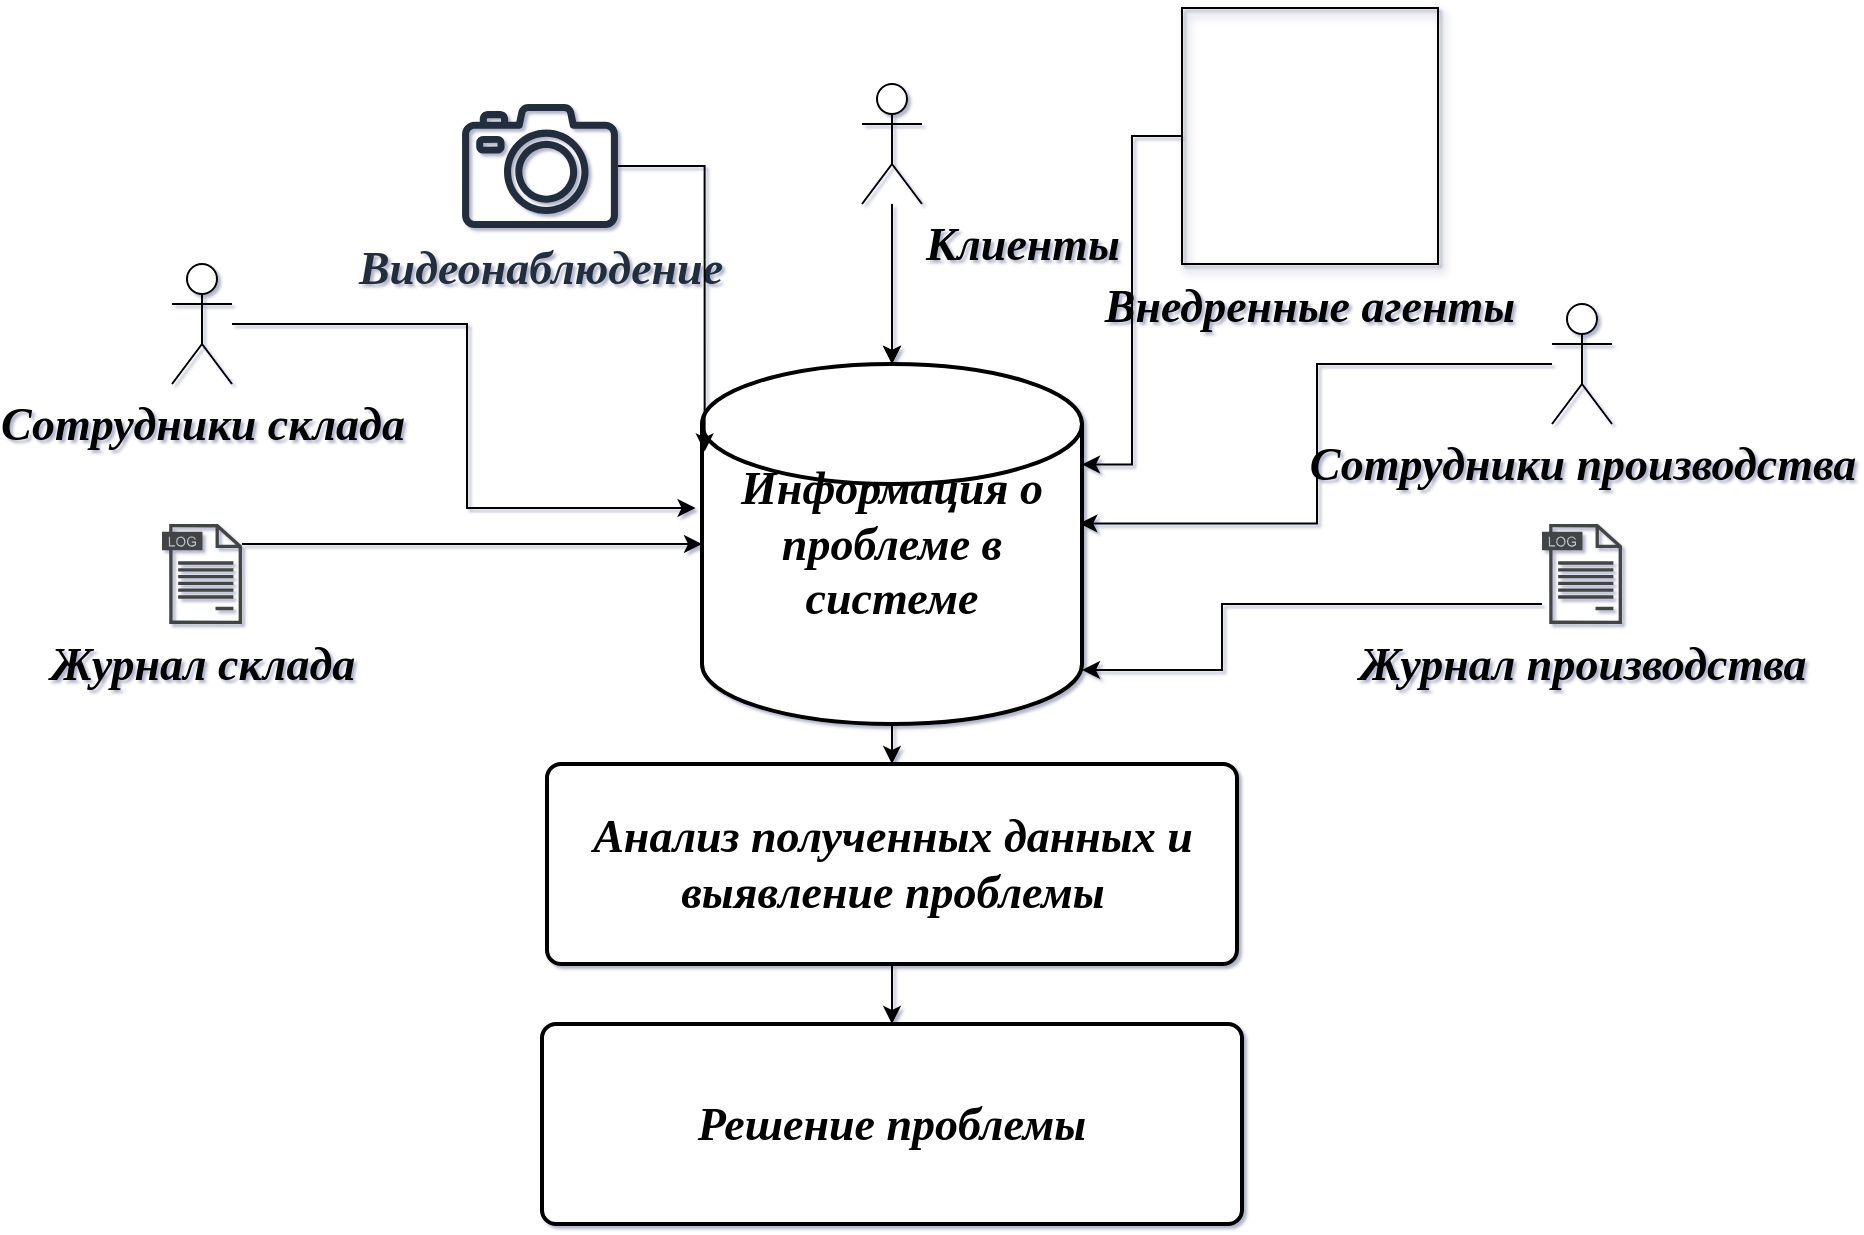 <mxfile version="26.0.5" pages="2">
  <diagram name="Page-1" id="ad52d381-51e7-2e0d-a935-2d0ddd2fd229">
    <mxGraphModel dx="1434" dy="1628" grid="1" gridSize="10" guides="1" tooltips="1" connect="1" arrows="1" fold="1" page="1" pageScale="1" pageWidth="1169" pageHeight="827" background="none" math="0" shadow="1">
      <root>
        <mxCell id="0" />
        <mxCell id="1" parent="0" />
        <object label="Сотрудники склада" id="4vAp6gm5ZY501MlphGq0-1">
          <mxCell style="shape=umlActor;verticalLabelPosition=bottom;verticalAlign=top;html=1;outlineConnect=0;fontFamily=Alumni Sans Pinstripe;fontSource=https%3A%2F%2Ffonts.googleapis.com%2Fcss%3Ffamily%3DAlumni%2BSans%2BPinstripe;fontStyle=3;fontSize=23;" vertex="1" parent="1">
            <mxGeometry x="255" y="90" width="30" height="60" as="geometry" />
          </mxCell>
        </object>
        <mxCell id="4vAp6gm5ZY501MlphGq0-6" value="" style="edgeStyle=orthogonalEdgeStyle;rounded=0;orthogonalLoop=1;jettySize=auto;html=1;entryX=0.993;entryY=0.443;entryDx=0;entryDy=0;entryPerimeter=0;fontFamily=Alumni Sans Pinstripe;fontSource=https%3A%2F%2Ffonts.googleapis.com%2Fcss%3Ffamily%3DAlumni%2BSans%2BPinstripe;fontStyle=3;fontSize=23;" edge="1" parent="1" source="4vAp6gm5ZY501MlphGq0-2" target="4vAp6gm5ZY501MlphGq0-4">
          <mxGeometry relative="1" as="geometry">
            <mxPoint x="820" y="280" as="targetPoint" />
          </mxGeometry>
        </mxCell>
        <mxCell id="4vAp6gm5ZY501MlphGq0-2" value="Сотрудники производства" style="shape=umlActor;verticalLabelPosition=bottom;verticalAlign=top;html=1;outlineConnect=0;fontFamily=Alumni Sans Pinstripe;fontSource=https%3A%2F%2Ffonts.googleapis.com%2Fcss%3Ffamily%3DAlumni%2BSans%2BPinstripe;fontSize=23;fontStyle=3" vertex="1" parent="1">
          <mxGeometry x="945" y="110" width="30" height="60" as="geometry" />
        </mxCell>
        <mxCell id="4vAp6gm5ZY501MlphGq0-7" value="" style="edgeStyle=orthogonalEdgeStyle;rounded=0;orthogonalLoop=1;jettySize=auto;html=1;fontFamily=Alumni Sans Pinstripe;fontSource=https%3A%2F%2Ffonts.googleapis.com%2Fcss%3Ffamily%3DAlumni%2BSans%2BPinstripe;fontStyle=3;fontSize=23;" edge="1" parent="1" source="4vAp6gm5ZY501MlphGq0-3" target="4vAp6gm5ZY501MlphGq0-4">
          <mxGeometry relative="1" as="geometry" />
        </mxCell>
        <mxCell id="4vAp6gm5ZY501MlphGq0-19" value="" style="edgeStyle=orthogonalEdgeStyle;rounded=0;orthogonalLoop=1;jettySize=auto;html=1;fontStyle=2" edge="1" parent="1" source="4vAp6gm5ZY501MlphGq0-3" target="4vAp6gm5ZY501MlphGq0-4">
          <mxGeometry relative="1" as="geometry" />
        </mxCell>
        <mxCell id="4vAp6gm5ZY501MlphGq0-3" value="Клиенты" style="shape=umlActor;verticalLabelPosition=bottom;verticalAlign=top;html=1;outlineConnect=0;fontFamily=Alumni Sans Pinstripe;fontSource=https%3A%2F%2Ffonts.googleapis.com%2Fcss%3Ffamily%3DAlumni%2BSans%2BPinstripe;fontStyle=3;fontSize=23;labelPosition=right;align=left;" vertex="1" parent="1">
          <mxGeometry x="600" width="30" height="60" as="geometry" />
        </mxCell>
        <mxCell id="4vAp6gm5ZY501MlphGq0-22" style="edgeStyle=orthogonalEdgeStyle;rounded=0;orthogonalLoop=1;jettySize=auto;html=1;entryX=0.5;entryY=0;entryDx=0;entryDy=0;fontFamily=Alumni Sans Pinstripe;fontSource=https%3A%2F%2Ffonts.googleapis.com%2Fcss%3Ffamily%3DAlumni%2BSans%2BPinstripe;fontSize=23;fontStyle=3" edge="1" parent="1" source="4vAp6gm5ZY501MlphGq0-4" target="4vAp6gm5ZY501MlphGq0-20">
          <mxGeometry relative="1" as="geometry" />
        </mxCell>
        <mxCell id="4vAp6gm5ZY501MlphGq0-4" value="&lt;font data-font-src=&quot;https://fonts.googleapis.com/css?family=Alumni+Sans+Pinstripe&quot;&gt;&lt;span&gt;Информация о проблеме в системе&lt;/span&gt;&lt;/font&gt;" style="strokeWidth=2;html=1;shape=mxgraph.flowchart.database;whiteSpace=wrap;fontFamily=Alumni Sans Pinstripe;fontSource=https%3A%2F%2Ffonts.googleapis.com%2Fcss%3Ffamily%3DAlumni%2BSans%2BPinstripe;fontStyle=3;fontSize=23;" vertex="1" parent="1">
          <mxGeometry x="520" y="140" width="190" height="180" as="geometry" />
        </mxCell>
        <mxCell id="4vAp6gm5ZY501MlphGq0-8" style="edgeStyle=orthogonalEdgeStyle;rounded=0;orthogonalLoop=1;jettySize=auto;html=1;entryX=-0.017;entryY=0.4;entryDx=0;entryDy=0;entryPerimeter=0;fontFamily=Alumni Sans Pinstripe;fontSource=https%3A%2F%2Ffonts.googleapis.com%2Fcss%3Ffamily%3DAlumni%2BSans%2BPinstripe;fontStyle=3;fontSize=23;" edge="1" parent="1" source="4vAp6gm5ZY501MlphGq0-1" target="4vAp6gm5ZY501MlphGq0-4">
          <mxGeometry relative="1" as="geometry" />
        </mxCell>
        <mxCell id="4vAp6gm5ZY501MlphGq0-10" style="edgeStyle=orthogonalEdgeStyle;rounded=0;orthogonalLoop=1;jettySize=auto;html=1;fontFamily=Alumni Sans Pinstripe;fontSource=https%3A%2F%2Ffonts.googleapis.com%2Fcss%3Ffamily%3DAlumni%2BSans%2BPinstripe;fontStyle=3;fontSize=23;" edge="1" parent="1" source="4vAp6gm5ZY501MlphGq0-9" target="4vAp6gm5ZY501MlphGq0-4">
          <mxGeometry relative="1" as="geometry">
            <mxPoint x="618" y="230" as="targetPoint" />
            <Array as="points">
              <mxPoint x="490" y="230" />
              <mxPoint x="490" y="230" />
            </Array>
          </mxGeometry>
        </mxCell>
        <mxCell id="4vAp6gm5ZY501MlphGq0-9" value="Журнал склада" style="sketch=0;pointerEvents=1;shadow=0;dashed=0;html=1;strokeColor=none;fillColor=#434445;aspect=fixed;labelPosition=center;verticalLabelPosition=bottom;verticalAlign=top;align=center;outlineConnect=0;shape=mxgraph.vvd.log_files;fontFamily=Alumni Sans Pinstripe;fontSource=https%3A%2F%2Ffonts.googleapis.com%2Fcss%3Ffamily%3DAlumni%2BSans%2BPinstripe;fontStyle=3;fontSize=23;" vertex="1" parent="1">
          <mxGeometry x="250" y="220" width="40" height="50" as="geometry" />
        </mxCell>
        <mxCell id="4vAp6gm5ZY501MlphGq0-11" value="Журнал производства" style="sketch=0;pointerEvents=1;shadow=0;dashed=0;html=1;strokeColor=none;fillColor=#434445;aspect=fixed;labelPosition=center;verticalLabelPosition=bottom;verticalAlign=top;align=center;outlineConnect=0;shape=mxgraph.vvd.log_files;fontFamily=Alumni Sans Pinstripe;fontSource=https%3A%2F%2Ffonts.googleapis.com%2Fcss%3Ffamily%3DAlumni%2BSans%2BPinstripe;fontStyle=3;fontSize=23;" vertex="1" parent="1">
          <mxGeometry x="940" y="220" width="40" height="50" as="geometry" />
        </mxCell>
        <mxCell id="4vAp6gm5ZY501MlphGq0-12" style="edgeStyle=orthogonalEdgeStyle;rounded=0;orthogonalLoop=1;jettySize=auto;html=1;entryX=1;entryY=0.85;entryDx=0;entryDy=0;entryPerimeter=0;fontFamily=Alumni Sans Pinstripe;fontSource=https%3A%2F%2Ffonts.googleapis.com%2Fcss%3Ffamily%3DAlumni%2BSans%2BPinstripe;fontStyle=3;fontSize=23;" edge="1" parent="1" source="4vAp6gm5ZY501MlphGq0-11" target="4vAp6gm5ZY501MlphGq0-4">
          <mxGeometry relative="1" as="geometry">
            <Array as="points">
              <mxPoint x="870" y="260" />
              <mxPoint x="780" y="260" />
              <mxPoint x="780" y="293" />
            </Array>
          </mxGeometry>
        </mxCell>
        <mxCell id="4vAp6gm5ZY501MlphGq0-13" value="Видеонаблюдение" style="sketch=0;outlineConnect=0;fontColor=#232F3E;gradientColor=none;fillColor=#232F3D;strokeColor=none;dashed=0;verticalLabelPosition=bottom;verticalAlign=top;align=center;html=1;fontSize=23;fontStyle=3;aspect=fixed;pointerEvents=1;shape=mxgraph.aws4.camera2;fontFamily=Alumni Sans Pinstripe;fontSource=https%3A%2F%2Ffonts.googleapis.com%2Fcss%3Ffamily%3DAlumni%2BSans%2BPinstripe;" vertex="1" parent="1">
          <mxGeometry x="400" y="10" width="78" height="62" as="geometry" />
        </mxCell>
        <mxCell id="4vAp6gm5ZY501MlphGq0-14" style="edgeStyle=orthogonalEdgeStyle;rounded=0;orthogonalLoop=1;jettySize=auto;html=1;entryX=0.007;entryY=0.243;entryDx=0;entryDy=0;entryPerimeter=0;fontFamily=Alumni Sans Pinstripe;fontSource=https%3A%2F%2Ffonts.googleapis.com%2Fcss%3Ffamily%3DAlumni%2BSans%2BPinstripe;fontStyle=3;fontSize=23;" edge="1" parent="1" source="4vAp6gm5ZY501MlphGq0-13" target="4vAp6gm5ZY501MlphGq0-4">
          <mxGeometry relative="1" as="geometry" />
        </mxCell>
        <object label="Внедренные агенты" арп="" id="4vAp6gm5ZY501MlphGq0-15">
          <mxCell style="shape=image;verticalAlign=top;verticalLabelPosition=bottom;labelBackgroundColor=none;imageAspect=0;aspect=fixed;image=https://cdn0.iconfinder.com/data/icons/kameleon-free-pack/110/Hacker-128.png;fontFamily=Alumni Sans Pinstripe;fontSource=https%3A%2F%2Ffonts.googleapis.com%2Fcss%3Ffamily%3DAlumni%2BSans%2BPinstripe;fontStyle=3;fontSize=23;textShadow=0;shadow=1;imageBorder=default;" vertex="1" parent="1">
            <mxGeometry x="760" y="-38" width="128" height="128" as="geometry" />
          </mxCell>
        </object>
        <mxCell id="4vAp6gm5ZY501MlphGq0-16" style="edgeStyle=orthogonalEdgeStyle;rounded=0;orthogonalLoop=1;jettySize=auto;html=1;entryX=1;entryY=0.279;entryDx=0;entryDy=0;entryPerimeter=0;fontFamily=Alumni Sans Pinstripe;fontSource=https%3A%2F%2Ffonts.googleapis.com%2Fcss%3Ffamily%3DAlumni%2BSans%2BPinstripe;fontStyle=3;fontSize=23;" edge="1" parent="1" source="4vAp6gm5ZY501MlphGq0-15" target="4vAp6gm5ZY501MlphGq0-4">
          <mxGeometry relative="1" as="geometry" />
        </mxCell>
        <mxCell id="4vAp6gm5ZY501MlphGq0-24" value="" style="edgeStyle=orthogonalEdgeStyle;rounded=0;orthogonalLoop=1;jettySize=auto;html=1;fontFamily=Alumni Sans Pinstripe;fontSource=https%3A%2F%2Ffonts.googleapis.com%2Fcss%3Ffamily%3DAlumni%2BSans%2BPinstripe;fontSize=23;fontStyle=3" edge="1" parent="1" source="4vAp6gm5ZY501MlphGq0-20" target="4vAp6gm5ZY501MlphGq0-23">
          <mxGeometry relative="1" as="geometry" />
        </mxCell>
        <mxCell id="4vAp6gm5ZY501MlphGq0-20" value="Анализ полученных данных и выявление проблемы" style="rounded=1;whiteSpace=wrap;html=1;absoluteArcSize=1;arcSize=14;strokeWidth=2;fontFamily=Alumni Sans Pinstripe;fontSource=https%3A%2F%2Ffonts.googleapis.com%2Fcss%3Ffamily%3DAlumni%2BSans%2BPinstripe;fontSize=23;fontStyle=3" vertex="1" parent="1">
          <mxGeometry x="442.5" y="340" width="345" height="100" as="geometry" />
        </mxCell>
        <mxCell id="4vAp6gm5ZY501MlphGq0-23" value="Решение проблемы" style="rounded=1;whiteSpace=wrap;html=1;absoluteArcSize=1;arcSize=14;strokeWidth=2;fontFamily=Alumni Sans Pinstripe;fontSource=https%3A%2F%2Ffonts.googleapis.com%2Fcss%3Ffamily%3DAlumni%2BSans%2BPinstripe;fontSize=23;fontStyle=3" vertex="1" parent="1">
          <mxGeometry x="440" y="470" width="350" height="100" as="geometry" />
        </mxCell>
      </root>
    </mxGraphModel>
  </diagram>
  <diagram id="VVGwQ1VTz4hfdMcZbiFE" name="Страница — 2">
    <mxGraphModel dx="1434" dy="1628" grid="1" gridSize="10" guides="1" tooltips="1" connect="1" arrows="1" fold="1" page="1" pageScale="1" pageWidth="1169" pageHeight="827" math="0" shadow="0">
      <root>
        <mxCell id="0" />
        <mxCell id="1" parent="0" />
        <mxCell id="ocOMuGTTMrlr1-O-4prf-5" value="" style="edgeStyle=orthogonalEdgeStyle;rounded=0;orthogonalLoop=1;jettySize=auto;html=1;fontFamily=Alumni Sans Pinstripe;fontSource=https%3A%2F%2Ffonts.googleapis.com%2Fcss%3Ffamily%3DAlumni%2BSans%2BPinstripe;fontSize=23;fontStyle=3" edge="1" parent="1" source="ocOMuGTTMrlr1-O-4prf-2" target="ocOMuGTTMrlr1-O-4prf-4">
          <mxGeometry relative="1" as="geometry">
            <Array as="points">
              <mxPoint x="600" y="-360" />
              <mxPoint x="760" y="-360" />
            </Array>
          </mxGeometry>
        </mxCell>
        <mxCell id="ocOMuGTTMrlr1-O-4prf-7" value="" style="edgeStyle=orthogonalEdgeStyle;rounded=0;orthogonalLoop=1;jettySize=auto;html=1;fontFamily=Alumni Sans Pinstripe;fontSource=https%3A%2F%2Ffonts.googleapis.com%2Fcss%3Ffamily%3DAlumni%2BSans%2BPinstripe;fontSize=23;fontStyle=3" edge="1" parent="1" source="ocOMuGTTMrlr1-O-4prf-2" target="ocOMuGTTMrlr1-O-4prf-6">
          <mxGeometry relative="1" as="geometry" />
        </mxCell>
        <mxCell id="ocOMuGTTMrlr1-O-4prf-9" value="" style="edgeStyle=orthogonalEdgeStyle;rounded=0;orthogonalLoop=1;jettySize=auto;html=1;fontFamily=Alumni Sans Pinstripe;fontSource=https%3A%2F%2Ffonts.googleapis.com%2Fcss%3Ffamily%3DAlumni%2BSans%2BPinstripe;fontSize=23;fontStyle=3" edge="1" parent="1" source="ocOMuGTTMrlr1-O-4prf-2" target="ocOMuGTTMrlr1-O-4prf-8">
          <mxGeometry relative="1" as="geometry" />
        </mxCell>
        <mxCell id="ocOMuGTTMrlr1-O-4prf-2" value="Решение проблемы &lt;br&gt;&quot;Бардак на складе&quot;" style="rounded=0;whiteSpace=wrap;html=1;fontFamily=Alumni Sans Pinstripe;fontSource=https%3A%2F%2Ffonts.googleapis.com%2Fcss%3Ffamily%3DAlumni%2BSans%2BPinstripe;fontSize=23;fontStyle=3" vertex="1" parent="1">
          <mxGeometry x="480" y="-550" width="240" height="130" as="geometry" />
        </mxCell>
        <mxCell id="ocOMuGTTMrlr1-O-4prf-14" value="" style="edgeStyle=orthogonalEdgeStyle;rounded=0;orthogonalLoop=1;jettySize=auto;html=1;fontFamily=Alumni Sans Pinstripe;fontSource=https%3A%2F%2Ffonts.googleapis.com%2Fcss%3Ffamily%3DAlumni%2BSans%2BPinstripe;fontSize=23;fontStyle=3" edge="1" parent="1" source="ocOMuGTTMrlr1-O-4prf-4" target="ocOMuGTTMrlr1-O-4prf-13">
          <mxGeometry relative="1" as="geometry">
            <Array as="points">
              <mxPoint x="760" y="-210" />
              <mxPoint x="480" y="-210" />
            </Array>
          </mxGeometry>
        </mxCell>
        <mxCell id="ocOMuGTTMrlr1-O-4prf-16" value="" style="edgeStyle=orthogonalEdgeStyle;rounded=0;orthogonalLoop=1;jettySize=auto;html=1;fontFamily=Alumni Sans Pinstripe;fontSource=https%3A%2F%2Ffonts.googleapis.com%2Fcss%3Ffamily%3DAlumni%2BSans%2BPinstripe;fontSize=23;fontStyle=3" edge="1" parent="1" source="ocOMuGTTMrlr1-O-4prf-4" target="ocOMuGTTMrlr1-O-4prf-15">
          <mxGeometry relative="1" as="geometry">
            <Array as="points">
              <mxPoint x="760" y="-210" />
              <mxPoint x="630" y="-210" />
            </Array>
          </mxGeometry>
        </mxCell>
        <mxCell id="ocOMuGTTMrlr1-O-4prf-18" value="" style="edgeStyle=orthogonalEdgeStyle;rounded=0;orthogonalLoop=1;jettySize=auto;html=1;fontFamily=Alumni Sans Pinstripe;fontSource=https%3A%2F%2Ffonts.googleapis.com%2Fcss%3Ffamily%3DAlumni%2BSans%2BPinstripe;fontSize=23;fontStyle=3" edge="1" parent="1" source="ocOMuGTTMrlr1-O-4prf-4" target="ocOMuGTTMrlr1-O-4prf-17">
          <mxGeometry relative="1" as="geometry">
            <Array as="points">
              <mxPoint x="760" y="-210" />
              <mxPoint x="780" y="-210" />
            </Array>
          </mxGeometry>
        </mxCell>
        <mxCell id="ocOMuGTTMrlr1-O-4prf-4" value="Решение проблемы" style="rounded=0;whiteSpace=wrap;html=1;fontFamily=Alumni Sans Pinstripe;fontSource=https%3A%2F%2Ffonts.googleapis.com%2Fcss%3Ffamily%3DAlumni%2BSans%2BPinstripe;fontSize=23;fontStyle=3" vertex="1" parent="1">
          <mxGeometry x="700" y="-300" width="240" height="60" as="geometry" />
        </mxCell>
        <mxCell id="ocOMuGTTMrlr1-O-4prf-6" value="Исследование проблеммы &lt;br&gt;&lt;div&gt;(см. Диаграмму 1)&lt;/div&gt;" style="whiteSpace=wrap;html=1;rounded=0;fontFamily=Alumni Sans Pinstripe;fontSource=https%3A%2F%2Ffonts.googleapis.com%2Fcss%3Ffamily%3DAlumni%2BSans%2BPinstripe;fontSize=23;fontStyle=3" vertex="1" parent="1">
          <mxGeometry x="340" y="-300" width="200" height="60" as="geometry" />
        </mxCell>
        <mxCell id="ocOMuGTTMrlr1-O-4prf-8" value="Выявление проблемы" style="whiteSpace=wrap;html=1;rounded=0;fontFamily=Alumni Sans Pinstripe;fontSource=https%3A%2F%2Ffonts.googleapis.com%2Fcss%3Ffamily%3DAlumni%2BSans%2BPinstripe;fontSize=23;fontStyle=3" vertex="1" parent="1">
          <mxGeometry x="560" y="-300" width="120" height="60" as="geometry" />
        </mxCell>
        <mxCell id="ocOMuGTTMrlr1-O-4prf-10" value="ОД: Жизненный цикл" style="strokeWidth=2;html=1;shape=mxgraph.flowchart.annotation_2;align=left;labelPosition=right;pointerEvents=1;fontFamily=Alumni Sans Pinstripe;fontSource=https%3A%2F%2Ffonts.googleapis.com%2Fcss%3Ffamily%3DAlumni%2BSans%2BPinstripe;fontSize=23;fontStyle=3" vertex="1" parent="1">
          <mxGeometry x="735" y="-400" width="50" height="30" as="geometry" />
        </mxCell>
        <mxCell id="ocOMuGTTMrlr1-O-4prf-11" style="edgeStyle=orthogonalEdgeStyle;rounded=0;orthogonalLoop=1;jettySize=auto;html=1;entryX=0.24;entryY=0.47;entryDx=0;entryDy=0;entryPerimeter=0;fontFamily=Alumni Sans Pinstripe;fontSource=https%3A%2F%2Ffonts.googleapis.com%2Fcss%3Ffamily%3DAlumni%2BSans%2BPinstripe;fontSize=23;fontStyle=3" edge="1" parent="1" target="ocOMuGTTMrlr1-O-4prf-10">
          <mxGeometry relative="1" as="geometry">
            <mxPoint x="600" y="-370" as="sourcePoint" />
          </mxGeometry>
        </mxCell>
        <mxCell id="ocOMuGTTMrlr1-O-4prf-13" value="Закупка" style="whiteSpace=wrap;html=1;rounded=0;fontFamily=Alumni Sans Pinstripe;fontSource=https%3A%2F%2Ffonts.googleapis.com%2Fcss%3Ffamily%3DAlumni%2BSans%2BPinstripe;fontSize=23;fontStyle=3" vertex="1" parent="1">
          <mxGeometry x="420" y="-160" width="120" height="60" as="geometry" />
        </mxCell>
        <mxCell id="ocOMuGTTMrlr1-O-4prf-15" value="Пусконаладка" style="whiteSpace=wrap;html=1;rounded=0;fontFamily=Alumni Sans Pinstripe;fontSource=https%3A%2F%2Ffonts.googleapis.com%2Fcss%3Ffamily%3DAlumni%2BSans%2BPinstripe;fontSize=23;fontStyle=3" vertex="1" parent="1">
          <mxGeometry x="570" y="-160" width="120" height="60" as="geometry" />
        </mxCell>
        <mxCell id="ocOMuGTTMrlr1-O-4prf-17" value="Обучение" style="whiteSpace=wrap;html=1;rounded=0;fontFamily=Alumni Sans Pinstripe;fontSource=https%3A%2F%2Ffonts.googleapis.com%2Fcss%3Ffamily%3DAlumni%2BSans%2BPinstripe;fontSize=23;fontStyle=3" vertex="1" parent="1">
          <mxGeometry x="720" y="-160" width="120" height="60" as="geometry" />
        </mxCell>
        <mxCell id="ocOMuGTTMrlr1-O-4prf-19" value="ОД:&amp;nbsp;&lt;span style=&quot;background-color: transparent; color: light-dark(rgb(0, 0, 0), rgb(255, 255, 255));&quot;&gt;Технологические этапы&lt;/span&gt;" style="strokeWidth=2;html=1;shape=mxgraph.flowchart.annotation_2;align=left;labelPosition=right;pointerEvents=1;fontFamily=Alumni Sans Pinstripe;fontSource=https%3A%2F%2Ffonts.googleapis.com%2Fcss%3Ffamily%3DAlumni%2BSans%2BPinstripe;fontSize=23;fontStyle=3" vertex="1" parent="1">
          <mxGeometry x="880" y="-220" width="50" height="30" as="geometry" />
        </mxCell>
        <mxCell id="ocOMuGTTMrlr1-O-4prf-20" style="edgeStyle=orthogonalEdgeStyle;rounded=0;orthogonalLoop=1;jettySize=auto;html=1;entryX=0;entryY=0.5;entryDx=0;entryDy=0;entryPerimeter=0;fontFamily=Alumni Sans Pinstripe;fontSource=https%3A%2F%2Ffonts.googleapis.com%2Fcss%3Ffamily%3DAlumni%2BSans%2BPinstripe;fontSize=23;fontStyle=3" edge="1" parent="1" target="ocOMuGTTMrlr1-O-4prf-19">
          <mxGeometry relative="1" as="geometry">
            <mxPoint x="780" y="-210" as="sourcePoint" />
            <Array as="points">
              <mxPoint x="880" y="-210" />
            </Array>
          </mxGeometry>
        </mxCell>
      </root>
    </mxGraphModel>
  </diagram>
</mxfile>
